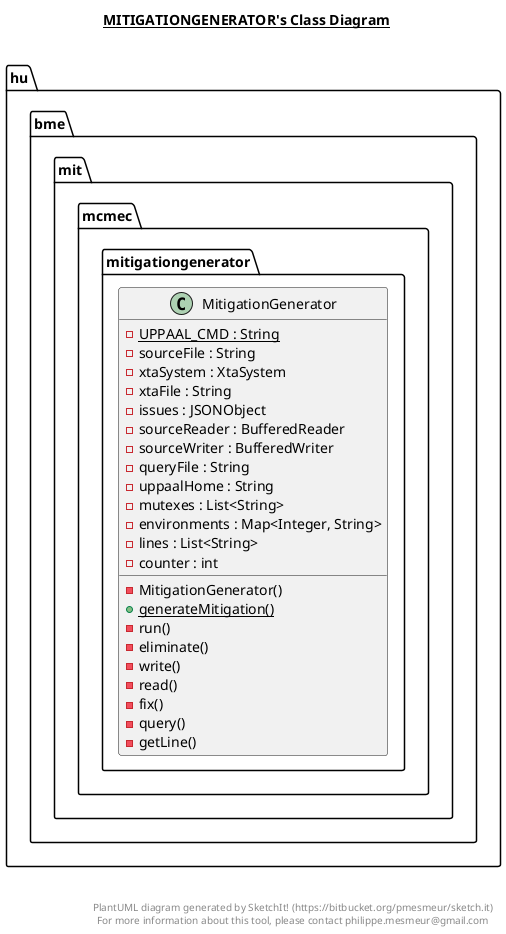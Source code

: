 @startuml

title __MITIGATIONGENERATOR's Class Diagram__\n

  package hu.bme.mit.mcmec.mitigationgenerator {
    class MitigationGenerator {
        {static} - UPPAAL_CMD : String
        - sourceFile : String
        - xtaSystem : XtaSystem
        - xtaFile : String
        - issues : JSONObject
        - sourceReader : BufferedReader
        - sourceWriter : BufferedWriter
        - queryFile : String
        - uppaalHome : String
        - mutexes : List<String>
        - environments : Map<Integer, String>
        - lines : List<String>
        - counter : int
        - MitigationGenerator()
        {static} + generateMitigation()
        - run()
        - eliminate()
        - write()
        - read()
        - fix()
        - query()
        - getLine()
    }
  }
  



right footer


PlantUML diagram generated by SketchIt! (https://bitbucket.org/pmesmeur/sketch.it)
For more information about this tool, please contact philippe.mesmeur@gmail.com
endfooter

@enduml
